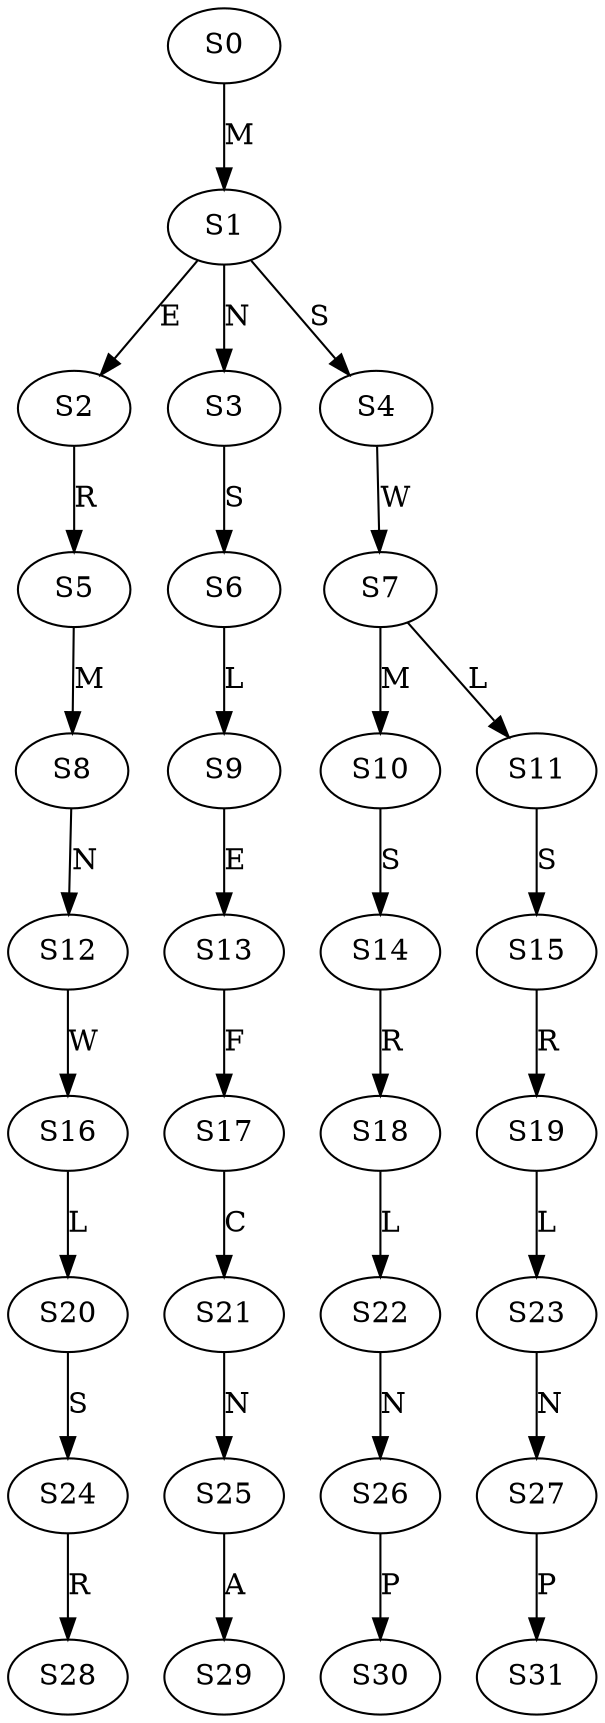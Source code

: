 strict digraph  {
	S0 -> S1 [ label = M ];
	S1 -> S2 [ label = E ];
	S1 -> S3 [ label = N ];
	S1 -> S4 [ label = S ];
	S2 -> S5 [ label = R ];
	S3 -> S6 [ label = S ];
	S4 -> S7 [ label = W ];
	S5 -> S8 [ label = M ];
	S6 -> S9 [ label = L ];
	S7 -> S10 [ label = M ];
	S7 -> S11 [ label = L ];
	S8 -> S12 [ label = N ];
	S9 -> S13 [ label = E ];
	S10 -> S14 [ label = S ];
	S11 -> S15 [ label = S ];
	S12 -> S16 [ label = W ];
	S13 -> S17 [ label = F ];
	S14 -> S18 [ label = R ];
	S15 -> S19 [ label = R ];
	S16 -> S20 [ label = L ];
	S17 -> S21 [ label = C ];
	S18 -> S22 [ label = L ];
	S19 -> S23 [ label = L ];
	S20 -> S24 [ label = S ];
	S21 -> S25 [ label = N ];
	S22 -> S26 [ label = N ];
	S23 -> S27 [ label = N ];
	S24 -> S28 [ label = R ];
	S25 -> S29 [ label = A ];
	S26 -> S30 [ label = P ];
	S27 -> S31 [ label = P ];
}
